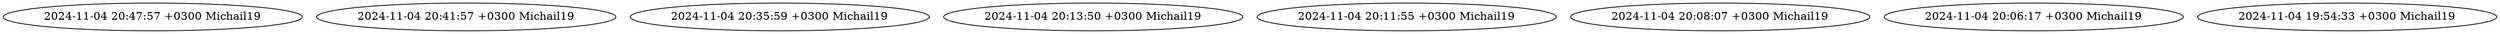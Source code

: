 digraph G {
    "9b440faa52a7ab727df50053aa68a014c2ebaf03" [label="2024-11-04 20:47:57 +0300 Michail19"];
    "6e5519de86204676ec1090770f51b928f61f6c24" [label="2024-11-04 20:41:57 +0300 Michail19"];
    "370b81cb2696b5585780ff9c1359753ce070d8a6" [label="2024-11-04 20:35:59 +0300 Michail19"];
    "6e44a9eccef9dc107c26c453559d669ebd84dbcc" [label="2024-11-04 20:13:50 +0300 Michail19"];
    "46367f7de67175d5f03c9e8ae2067ac21fec0a92" [label="2024-11-04 20:11:55 +0300 Michail19"];
    "49837d93d4a5fb59956aadbba3c262efa4b05267" [label="2024-11-04 20:08:07 +0300 Michail19"];
    "1c911d746562f2b41f69b62a80a2f5a56168f865" [label="2024-11-04 20:06:17 +0300 Michail19"];
    "27dfd2e4035db62bb239fdf60053539fa3b2f90f" [label="2024-11-04 19:54:33 +0300 Michail19"];
}